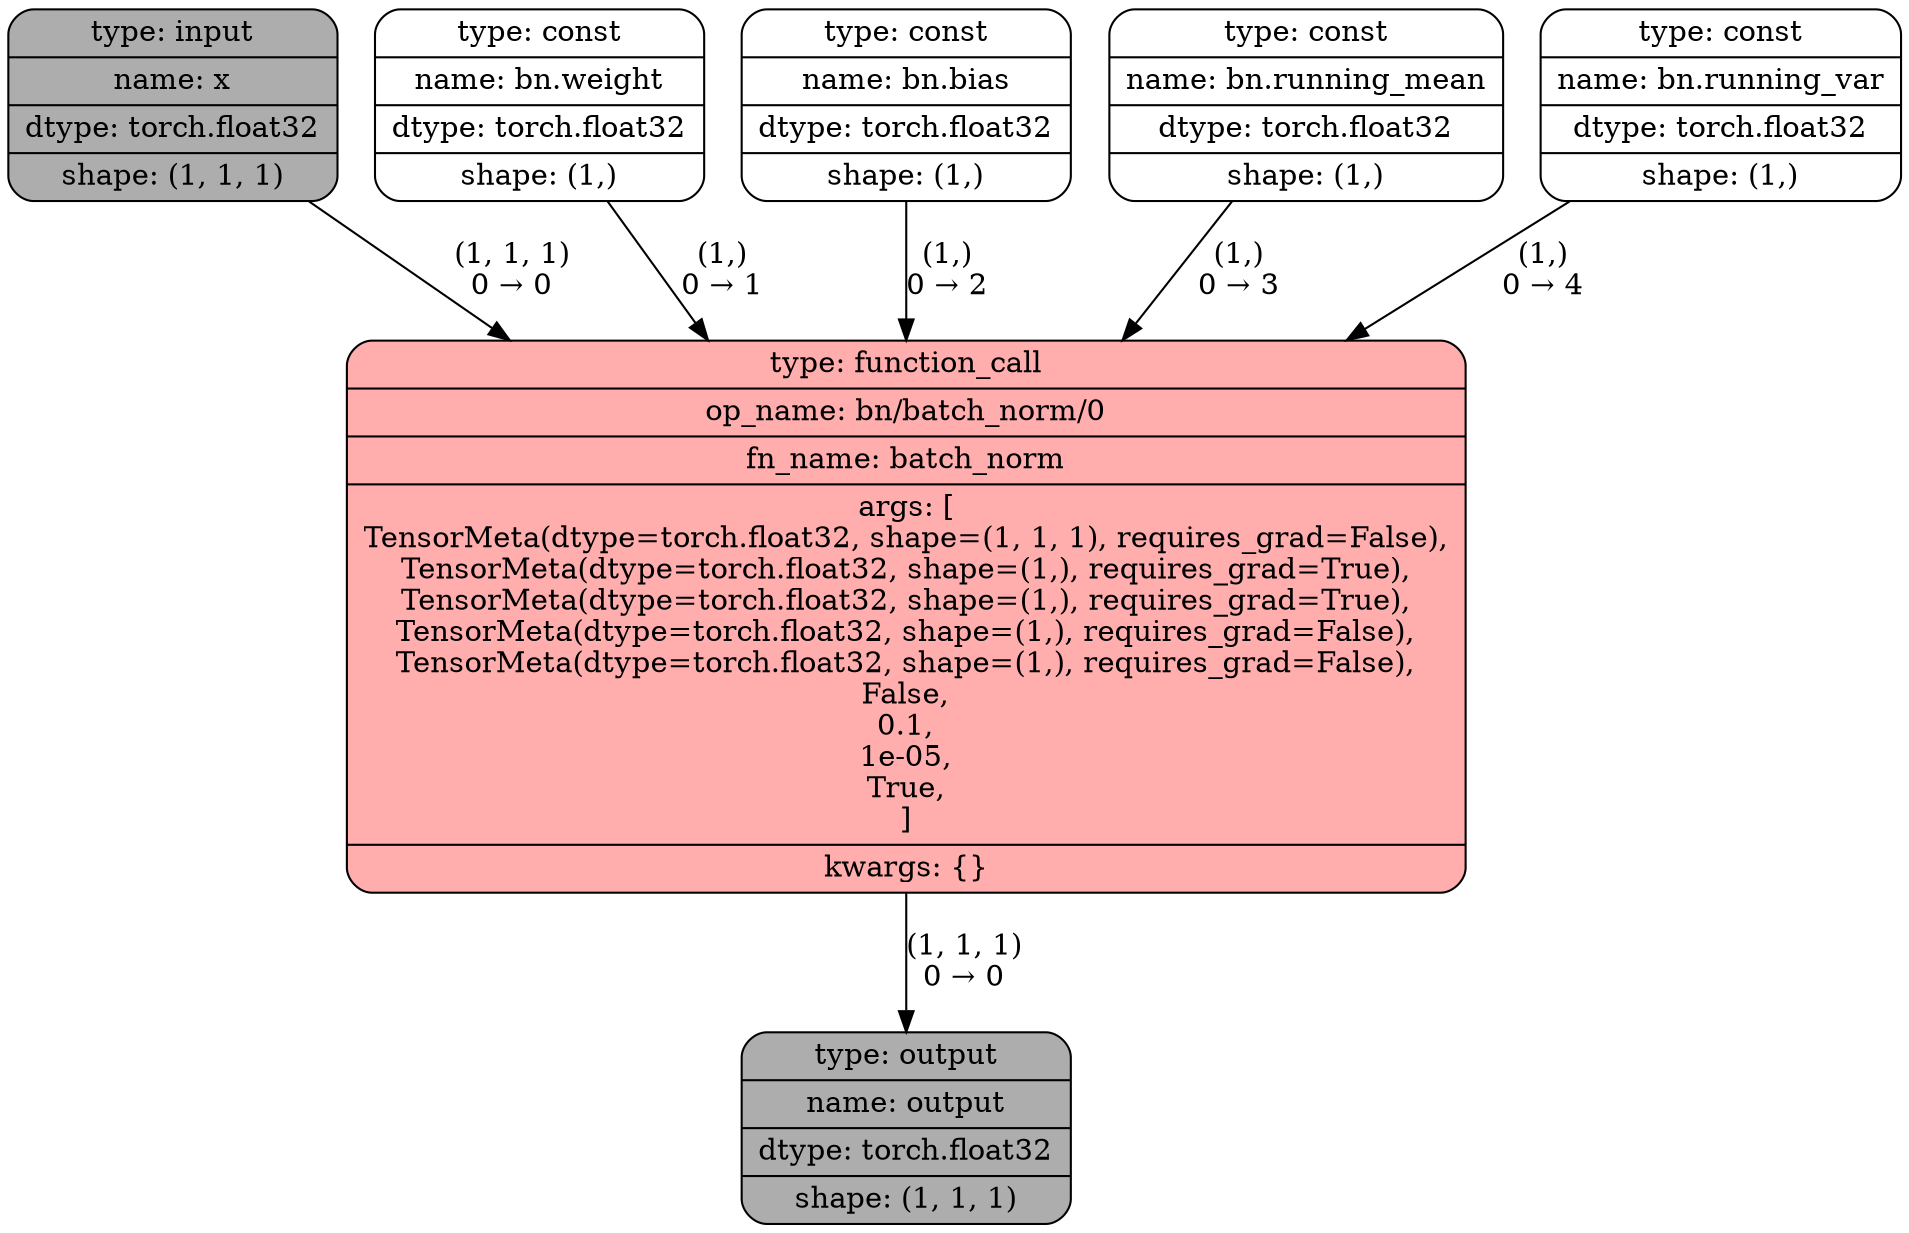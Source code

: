 digraph  {
rankdir=TB;
0 [fillcolor="#adadad", fontcolor="#000000", label="{type: input|name: x|dtype: torch.float32|shape: (1, 1, 1)}", shape=record, style="filled,rounded"];
1 [fillcolor="#ffffff", fontcolor="#000000", label="{type: const|name: bn.weight|dtype: torch.float32|shape: (1,)}", shape=record, style="filled,rounded"];
2 [fillcolor="#ffffff", fontcolor="#000000", label="{type: const|name: bn.bias|dtype: torch.float32|shape: (1,)}", shape=record, style="filled,rounded"];
3 [fillcolor="#ffffff", fontcolor="#000000", label="{type: const|name: bn.running_mean|dtype: torch.float32|shape: (1,)}", shape=record, style="filled,rounded"];
4 [fillcolor="#ffffff", fontcolor="#000000", label="{type: const|name: bn.running_var|dtype: torch.float32|shape: (1,)}", shape=record, style="filled,rounded"];
5 [fillcolor="#ffadad", fontcolor="#000000", label="{type: function_call|op_name: bn/batch_norm/0|fn_name: batch_norm|args: [\nTensorMeta(dtype=torch.float32, shape=(1, 1, 1), requires_grad=False),\nTensorMeta(dtype=torch.float32, shape=(1,), requires_grad=True),\nTensorMeta(dtype=torch.float32, shape=(1,), requires_grad=True),\nTensorMeta(dtype=torch.float32, shape=(1,), requires_grad=False),\nTensorMeta(dtype=torch.float32, shape=(1,), requires_grad=False),\nFalse,\n0.1,\n1e-05,\nTrue,\n]|kwargs: \{\}}", shape=record, style="filled,rounded"];
6 [fillcolor="#adadad", fontcolor="#000000", label="{type: output|name: output|dtype: torch.float32|shape: (1, 1, 1)}", shape=record, style="filled,rounded"];
0 -> 5  [label="(1, 1, 1)\n0 → 0"];
1 -> 5  [label="(1,)\n0 → 1"];
2 -> 5  [label="(1,)\n0 → 2"];
3 -> 5  [label="(1,)\n0 → 3"];
4 -> 5  [label="(1,)\n0 → 4"];
5 -> 6  [label="(1, 1, 1)\n0 → 0"];
}
